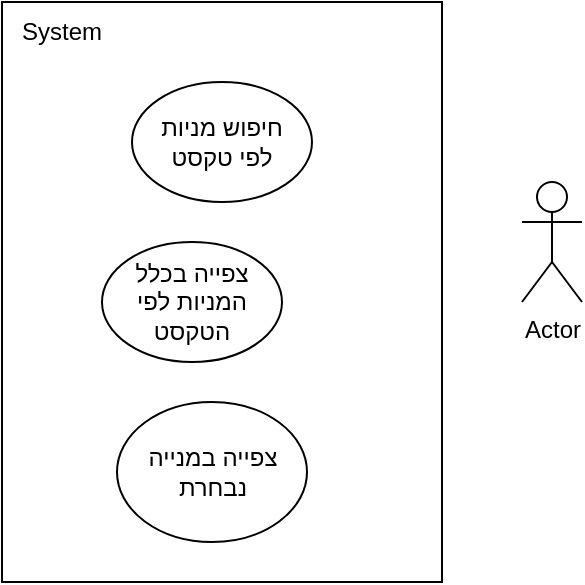 <mxfile>
    <diagram id="Uz5uLSqVxCiIaVeqQ0Wa" name="Page-1">
        <mxGraphModel dx="685" dy="647" grid="1" gridSize="10" guides="1" tooltips="1" connect="1" arrows="1" fold="1" page="1" pageScale="1" pageWidth="827" pageHeight="1169" math="0" shadow="0">
            <root>
                <mxCell id="0"/>
                <mxCell id="1" parent="0"/>
                <mxCell id="4" value="" style="rounded=0;whiteSpace=wrap;html=1;" parent="1" vertex="1">
                    <mxGeometry x="170" y="120" width="220" height="290" as="geometry"/>
                </mxCell>
                <mxCell id="5" value="System" style="text;html=1;strokeColor=none;fillColor=none;align=center;verticalAlign=middle;whiteSpace=wrap;rounded=0;" parent="1" vertex="1">
                    <mxGeometry x="170" y="120" width="60" height="30" as="geometry"/>
                </mxCell>
                <mxCell id="6" value="Actor" style="shape=umlActor;verticalLabelPosition=bottom;verticalAlign=top;html=1;outlineConnect=0;" parent="1" vertex="1">
                    <mxGeometry x="430" y="210" width="30" height="60" as="geometry"/>
                </mxCell>
                <mxCell id="7" value="חיפוש מניות&lt;br&gt;לפי טקסט" style="ellipse;whiteSpace=wrap;html=1;" parent="1" vertex="1">
                    <mxGeometry x="235" y="160" width="90" height="60" as="geometry"/>
                </mxCell>
                <mxCell id="8" value="צפייה בכלל&lt;br&gt;המניות לפי הטקסט" style="ellipse;whiteSpace=wrap;html=1;" parent="1" vertex="1">
                    <mxGeometry x="220" y="240" width="90" height="60" as="geometry"/>
                </mxCell>
                <mxCell id="9" value="צפייה במנייה&lt;br&gt;נבחרת" style="ellipse;whiteSpace=wrap;html=1;" parent="1" vertex="1">
                    <mxGeometry x="227.5" y="320" width="95" height="70" as="geometry"/>
                </mxCell>
            </root>
        </mxGraphModel>
    </diagram>
</mxfile>